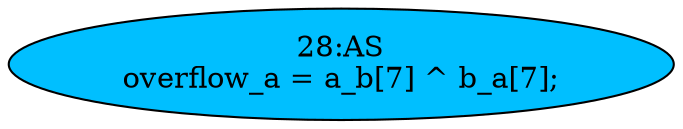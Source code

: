 strict digraph "" {
	node [label="\N"];
	"28:AS"	[ast="<pyverilog.vparser.ast.Assign object at 0x7f8a2988bf10>",
		def_var="['overflow_a']",
		fillcolor=deepskyblue,
		label="28:AS
overflow_a = a_b[7] ^ b_a[7];",
		statements="[]",
		style=filled,
		typ=Assign,
		use_var="['a_b', 'b_a']"];
}
